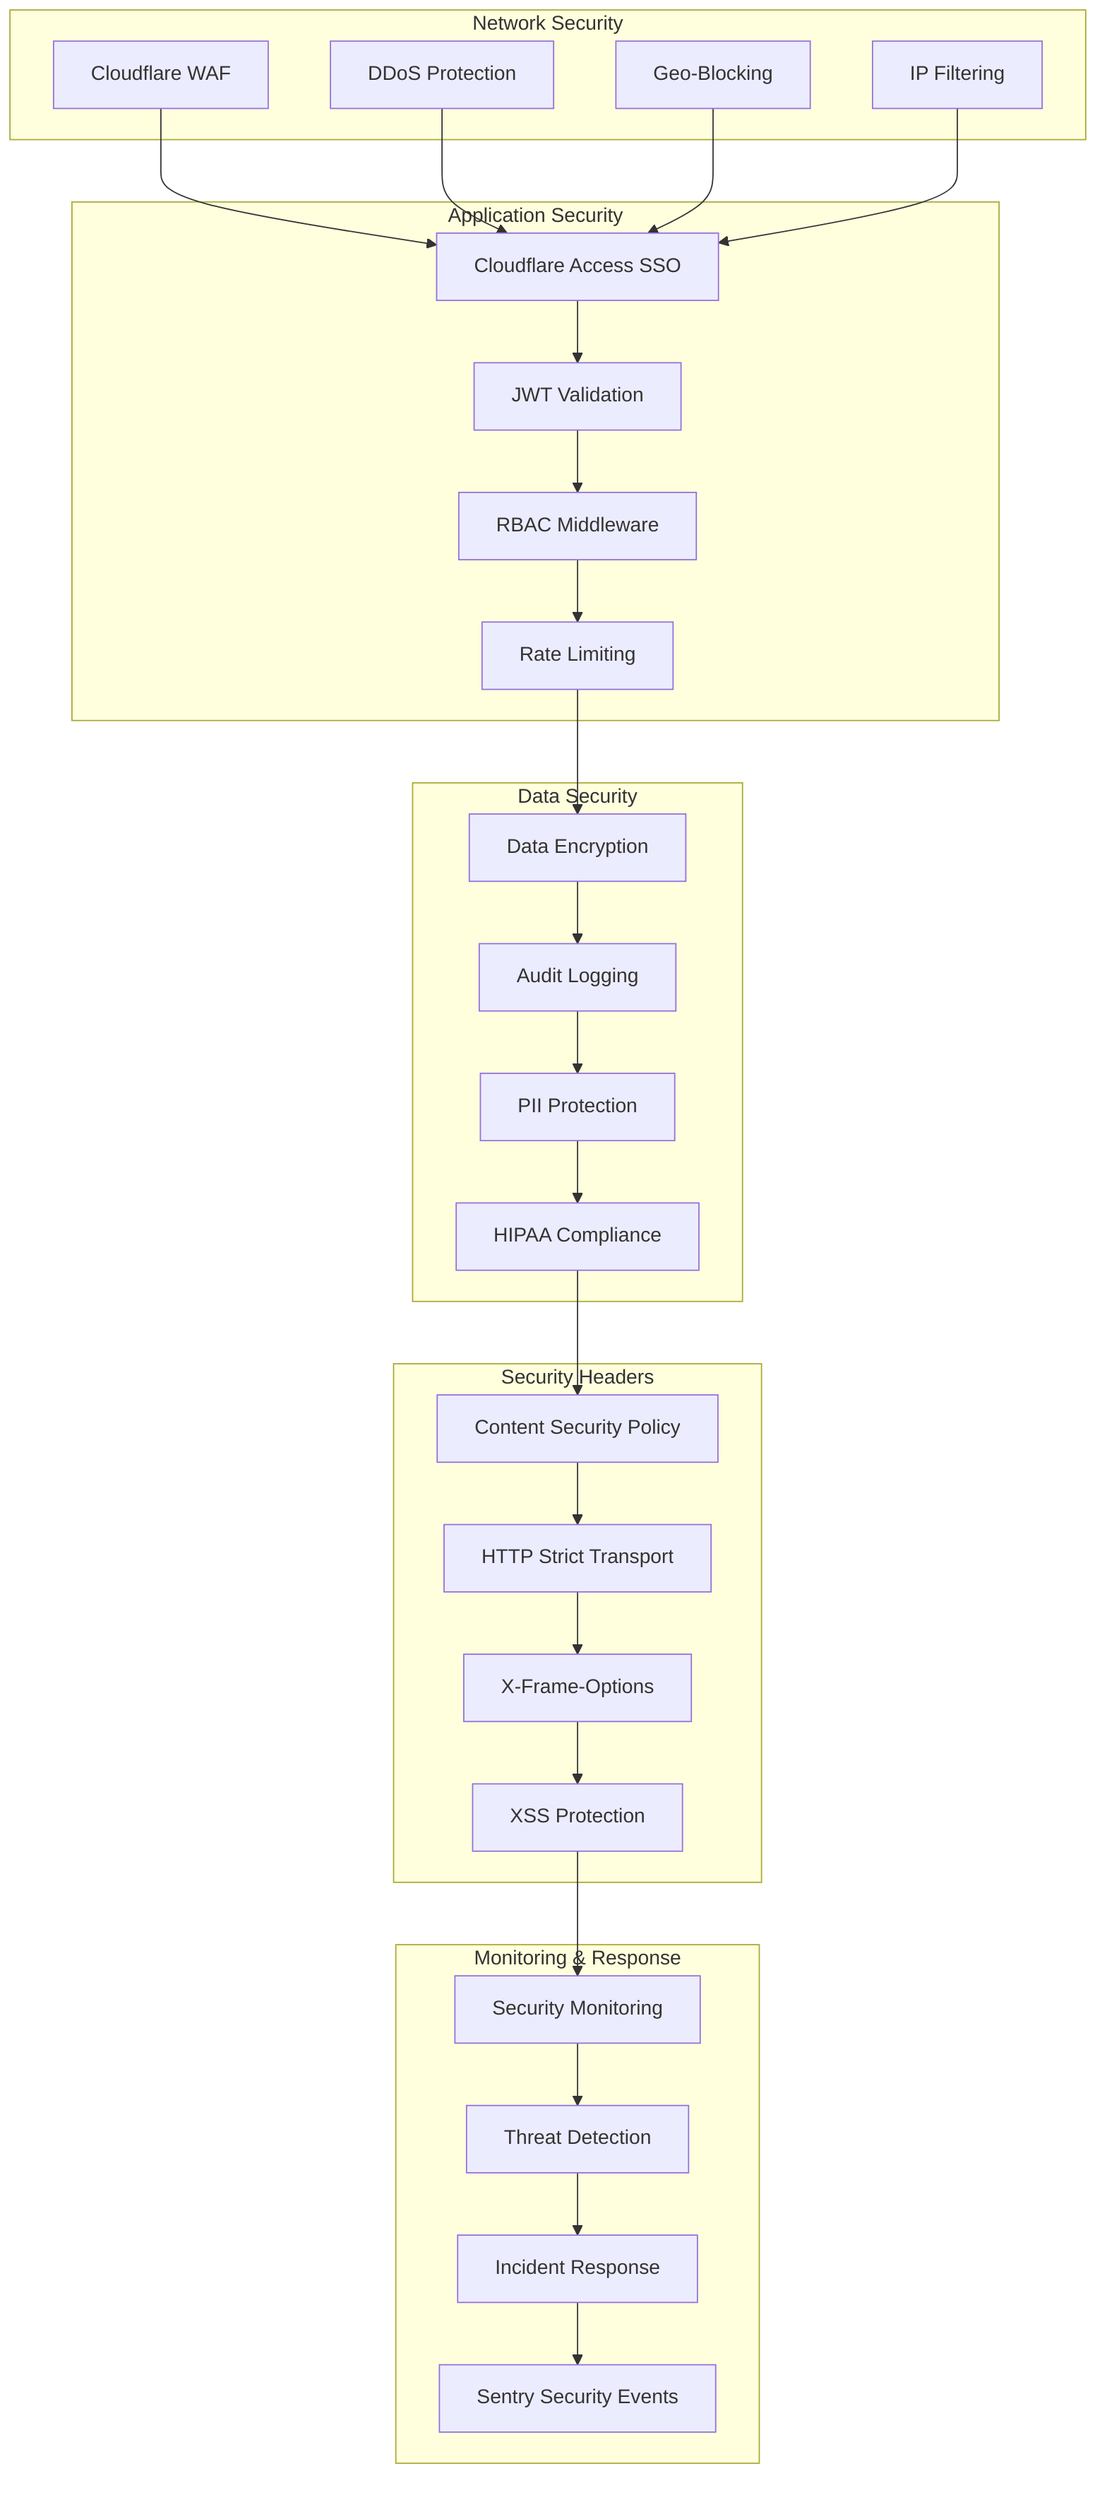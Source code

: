 graph TB
    subgraph "Network Security"
        CF_WAF[Cloudflare WAF]
        DDoS_Prot[DDoS Protection]
        GeoBlock[Geo-Blocking]
        IPFilter[IP Filtering]
    end

    subgraph "Application Security"
        CF_Access[Cloudflare Access SSO]
        JWT_Valid[JWT Validation]
        RBAC_Layer[RBAC Middleware]
        Rate_Limit[Rate Limiting]
    end

    subgraph "Data Security"
        Encryption[Data Encryption]
        Audit_Trail[Audit Logging]
        PII_Handling[PII Protection]
        HIPAA_Comp[HIPAA Compliance]
    end

    subgraph "Security Headers"
        CSP[Content Security Policy]
        HSTS[HTTP Strict Transport]
        Frame_Opts[X-Frame-Options]
        XSS_Prot[XSS Protection]
    end

    subgraph "Monitoring & Response"
        Security_Mon[Security Monitoring]
        Threat_Detect[Threat Detection]
        Incident_Resp[Incident Response]
        Sentry_Sec[Sentry Security Events]
    end

    CF_WAF --> CF_Access
    DDoS_Prot --> CF_Access
    GeoBlock --> CF_Access
    IPFilter --> CF_Access

    CF_Access --> JWT_Valid
    JWT_Valid --> RBAC_Layer
    RBAC_Layer --> Rate_Limit

    Rate_Limit --> Encryption
    Encryption --> Audit_Trail
    Audit_Trail --> PII_Handling
    PII_Handling --> HIPAA_Comp

    HIPAA_Comp --> CSP
    CSP --> HSTS
    HSTS --> Frame_Opts
    Frame_Opts --> XSS_Prot

    XSS_Prot --> Security_Mon
    Security_Mon --> Threat_Detect
    Threat_Detect --> Incident_Resp
    Incident_Resp --> Sentry_Sec